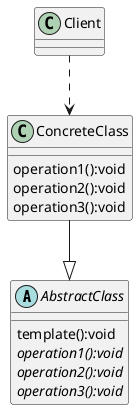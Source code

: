@startuml
abstract class AbstractClass {
    template():void
    {abstract} operation1():void
    {abstract} operation2():void
    {abstract} operation3():void
}

class ConcreteClass {
    operation1():void
    operation2():void
    operation3():void
}

class Client {
    
}

ConcreteClass --|> AbstractClass
Client ..> ConcreteClass
@enduml

@startuml
abstract class SoyaMilk {
    make():void
    select():void
    {abstract} addCondimets():void
    soak():void
    beat():void
}

class BlackBeanSoyaMilk {}

class PennutSoyaMilk {}

class Client() {
}

BlackBeanSoyaMilk --|> SoyaMilk
PennutSoyaMilk --|> SoyaMilk

Client ..> SoyaMilk
Client ..> BlackBeanSoyaMilk
Client ..> PennutSoyaMilk
@enduml
